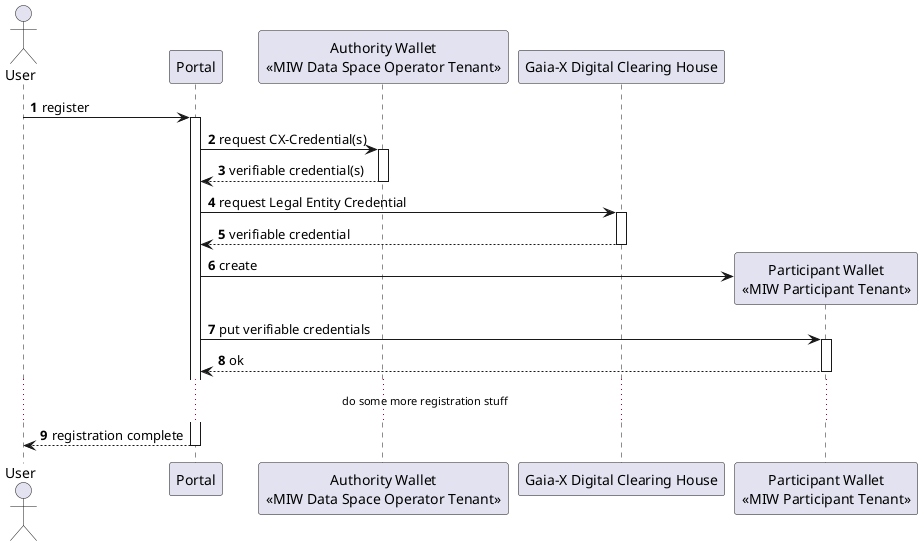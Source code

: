  @startuml

' TODO Add Copyright Header

autonumber

Actor User

participant Portal

participant "Authority Wallet\n<<MIW Data Space Operator Tenant>>" as Operator

participant "Gaia-X Digital Clearing House" as GXDCH

User -> Portal ++: register

Portal -> Operator ++: request CX-Credential(s)
return verifiable credential(s)

Portal -> GXDCH ++: request Legal Entity Credential
return verifiable credential

create participant "Participant Wallet\n<<MIW Participant Tenant>>" as Participant
Portal -> Participant : create
Portal -> Participant ++ : put verifiable credentials
return ok

... do some more registration stuff ...

return registration complete







 @enduml